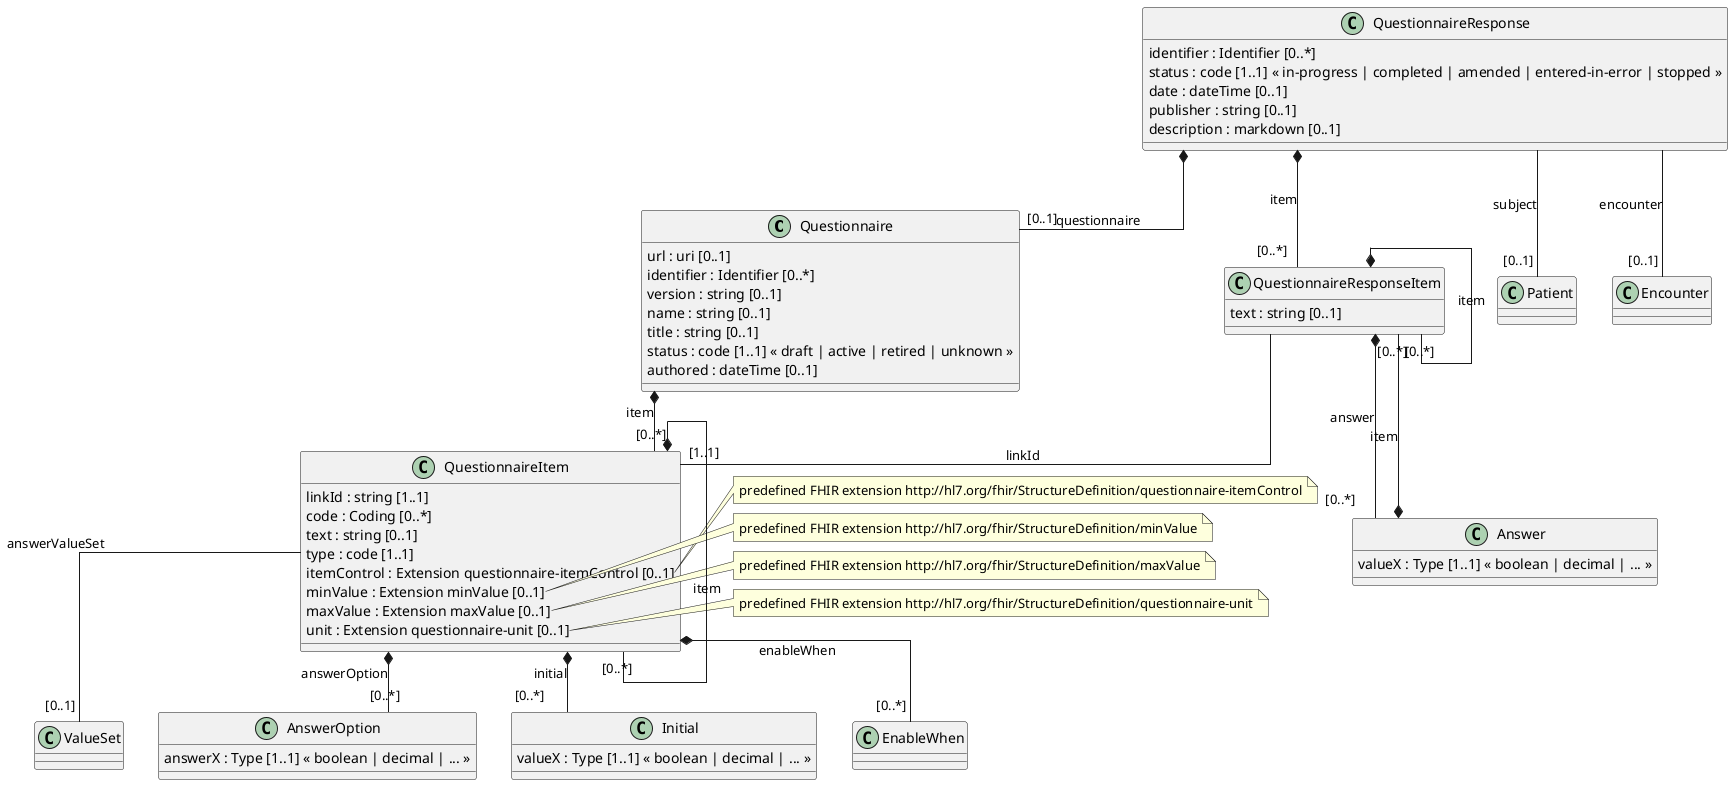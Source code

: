 @startuml
' ========================================
' start: configuration
' ========================================

skinparam linetype ortho

' ========================================
' end: configuration
' ========================================

' ========================================
' start: definition of entities/classes
' ========================================

class Questionnaire {
  url : uri [0..1]
  identifier : Identifier [0..*]
  version : string [0..1]
  name : string [0..1]
  title : string [0..1]
  status : code [1..1] « draft | active | retired | unknown »
  authored : dateTime [0..1]
}

class QuestionnaireResponse {
  identifier : Identifier [0..*]
  status : code [1..1] « in-progress | completed | amended | entered-in-error | stopped »
  date : dateTime [0..1]
  publisher : string [0..1]
  description : markdown [0..1]
}


class QuestionnaireItem {
  linkId : string [1..1]
  code : Coding [0..*]
  text : string [0..1]
  type : code [1..1]
  itemControl : Extension questionnaire-itemControl [0..1]
  minValue : Extension minValue [0..1]
  maxValue : Extension maxValue [0..1]
  unit : Extension questionnaire-unit [0..1]
}


class QuestionnaireResponseItem {
  text : string [0..1]
}

class ValueSet {
  }

class Patient {
  }

class Encounter {
  }

class AnswerOption {
  answerX : Type [1..1] « boolean | decimal | ... »
}
 
class Initial {
  valueX : Type [1..1] « boolean | decimal | ... »
}

class Answer {
  valueX : Type [1..1] « boolean | decimal | ... »
}

' ========================================
' end: definition of entities/classes
' ========================================

' ========================================
' start: definition of notes
' ========================================

note right of QuestionnaireItem::itemControl
  predefined FHIR extension http://hl7.org/fhir/StructureDefinition/questionnaire-itemControl
end note

note right of QuestionnaireItem::minValue
  predefined FHIR extension http://hl7.org/fhir/StructureDefinition/minValue
end note

note right of QuestionnaireItem::maxValue
  predefined FHIR extension http://hl7.org/fhir/StructureDefinition/maxValue
end note

note right of QuestionnaireItem::unit
  predefined FHIR extension http://hl7.org/fhir/StructureDefinition/questionnaire-unit
end note

' ========================================
' end: definition of notes
' ========================================


' ========================================
' start: definition of associations
' ========================================

Questionnaire *-- "[0..*]" QuestionnaireItem : item
QuestionnaireItem *-- "[0..*]" QuestionnaireItem : item
QuestionnaireItem *-- "[0..*]" Initial : initial
QuestionnaireItem *-- "[0..*]" AnswerOption : answerOption
QuestionnaireItem *-- "[0..*]" EnableWhen : enableWhen
QuestionnaireItem -- "[0..1]" ValueSet : answerValueSet


QuestionnaireResponse *-- "[0..1]" Questionnaire : questionnaire
QuestionnaireResponse *-- "[0..*]" QuestionnaireResponseItem : item
QuestionnaireResponse -- "[0..1]" Patient : subject
QuestionnaireResponse -- "[0..1]" Encounter : encounter
QuestionnaireResponseItem *-- "[0..*]" QuestionnaireResponseItem : item
QuestionnaireResponseItem -- "[1..1]" QuestionnaireItem : linkId
QuestionnaireResponseItem *-- "[0..*]" Answer : answer
Answer *-- "[0..*]" QuestionnaireResponseItem : item

' ========================================
' end: definition of associations
' ========================================
@enduml
